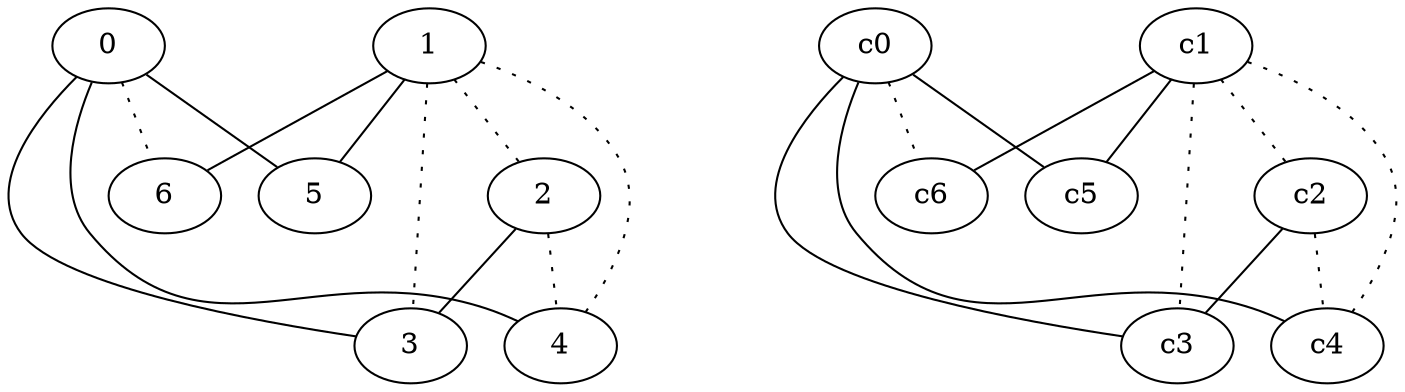 graph {
a0[label=0];
a1[label=1];
a2[label=2];
a3[label=3];
a4[label=4];
a5[label=5];
a6[label=6];
a0 -- a3;
a0 -- a4;
a0 -- a5;
a0 -- a6 [style=dotted];
a1 -- a2 [style=dotted];
a1 -- a3 [style=dotted];
a1 -- a4 [style=dotted];
a1 -- a5;
a1 -- a6;
a2 -- a3;
a2 -- a4 [style=dotted];
c0 -- c3;
c0 -- c4;
c0 -- c5;
c0 -- c6 [style=dotted];
c1 -- c2 [style=dotted];
c1 -- c3 [style=dotted];
c1 -- c4 [style=dotted];
c1 -- c5;
c1 -- c6;
c2 -- c3;
c2 -- c4 [style=dotted];
}
